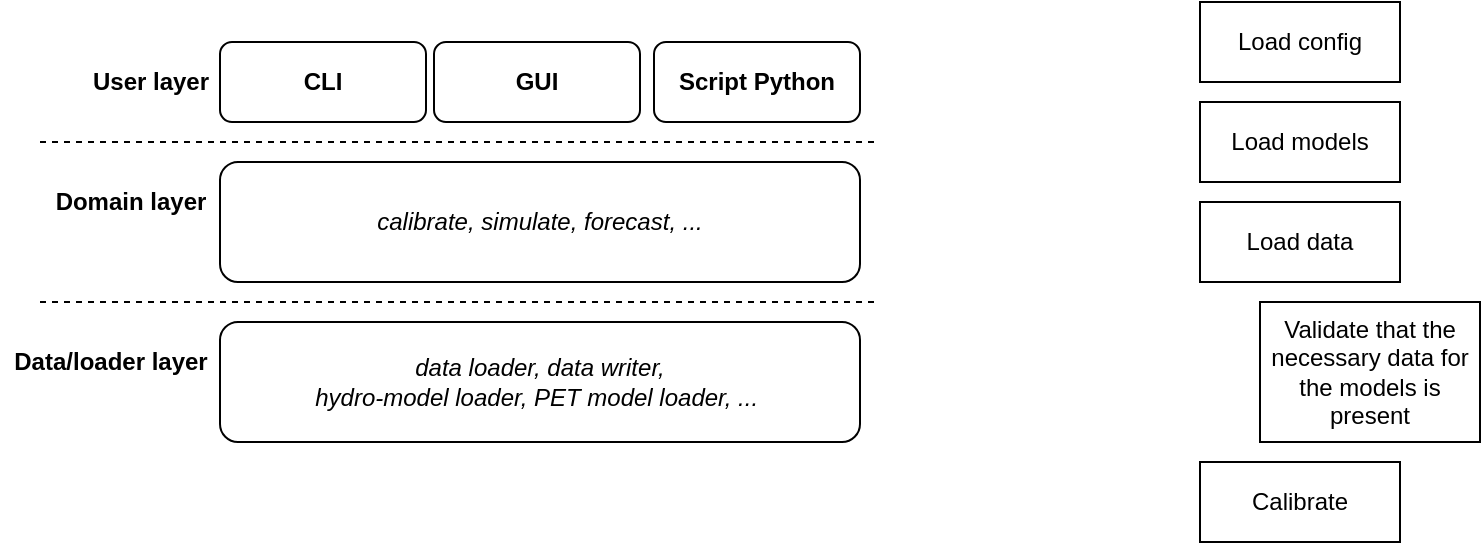 <mxfile version="15.5.4" type="embed"><diagram id="23iRSUPoRavnBvh4doch" name="Page-1"><mxGraphModel dx="1854" dy="1145" grid="1" gridSize="10" guides="1" tooltips="1" connect="1" arrows="1" fold="1" page="1" pageScale="1" pageWidth="827" pageHeight="1169" math="0" shadow="0"><root><mxCell id="0"/><mxCell id="1" parent="0"/><mxCell id="10" value="&lt;b&gt;GUI&lt;/b&gt;" style="rounded=1;whiteSpace=wrap;html=1;" parent="1" vertex="1"><mxGeometry x="-533" y="260" width="103" height="40" as="geometry"/></mxCell><mxCell id="11" value="&lt;b&gt;Script Python&lt;/b&gt;" style="rounded=1;whiteSpace=wrap;html=1;" parent="1" vertex="1"><mxGeometry x="-423" y="260" width="103" height="40" as="geometry"/></mxCell><mxCell id="14" value="&lt;i&gt;calibrate, simulate, forecast, ...&lt;/i&gt;" style="rounded=1;whiteSpace=wrap;html=1;" parent="1" vertex="1"><mxGeometry x="-640" y="320" width="320" height="60" as="geometry"/></mxCell><mxCell id="16" value="&lt;i&gt;data loader, data writer, &lt;br&gt;hydro-model loader, PET model loader, ...&amp;nbsp;&lt;/i&gt;" style="rounded=1;whiteSpace=wrap;html=1;" parent="1" vertex="1"><mxGeometry x="-640" y="400" width="320" height="60" as="geometry"/></mxCell><mxCell id="17" value="&lt;b&gt;CLI&lt;/b&gt;" style="rounded=1;whiteSpace=wrap;html=1;" parent="1" vertex="1"><mxGeometry x="-640" y="260" width="103" height="40" as="geometry"/></mxCell><mxCell id="18" value="&lt;b&gt;Data/loader layer&lt;/b&gt;" style="text;html=1;align=center;verticalAlign=middle;resizable=0;points=[];autosize=1;strokeColor=none;fillColor=none;" parent="1" vertex="1"><mxGeometry x="-750" y="410" width="110" height="20" as="geometry"/></mxCell><mxCell id="19" value="&lt;b&gt;Domain layer&lt;/b&gt;" style="text;html=1;align=center;verticalAlign=middle;resizable=0;points=[];autosize=1;strokeColor=none;fillColor=none;" parent="1" vertex="1"><mxGeometry x="-730" y="330" width="90" height="20" as="geometry"/></mxCell><mxCell id="20" value="&lt;b&gt;User layer&lt;/b&gt;" style="text;html=1;align=center;verticalAlign=middle;resizable=0;points=[];autosize=1;strokeColor=none;fillColor=none;" parent="1" vertex="1"><mxGeometry x="-710" y="270" width="70" height="20" as="geometry"/></mxCell><mxCell id="21" value="" style="endArrow=none;dashed=1;html=1;rounded=0;" parent="1" edge="1"><mxGeometry width="50" height="50" relative="1" as="geometry"><mxPoint x="-730" y="390" as="sourcePoint"/><mxPoint x="-310" y="390" as="targetPoint"/></mxGeometry></mxCell><mxCell id="22" value="" style="endArrow=none;dashed=1;html=1;rounded=0;" parent="1" edge="1"><mxGeometry width="50" height="50" relative="1" as="geometry"><mxPoint x="-730" y="310" as="sourcePoint"/><mxPoint x="-310" y="310" as="targetPoint"/></mxGeometry></mxCell><mxCell id="23" value="Load config" style="rounded=0;whiteSpace=wrap;html=1;" vertex="1" parent="1"><mxGeometry x="-150" y="240" width="100" height="40" as="geometry"/></mxCell><mxCell id="24" value="Load models" style="rounded=0;whiteSpace=wrap;html=1;" vertex="1" parent="1"><mxGeometry x="-150" y="290" width="100" height="40" as="geometry"/></mxCell><mxCell id="25" value="Load data" style="rounded=0;whiteSpace=wrap;html=1;" vertex="1" parent="1"><mxGeometry x="-150" y="340" width="100" height="40" as="geometry"/></mxCell><mxCell id="26" value="Validate that the necessary data for the models is present" style="rounded=0;whiteSpace=wrap;html=1;" vertex="1" parent="1"><mxGeometry x="-120" y="390" width="110" height="70" as="geometry"/></mxCell><mxCell id="28" value="Calibrate" style="rounded=0;whiteSpace=wrap;html=1;" vertex="1" parent="1"><mxGeometry x="-150" y="470" width="100" height="40" as="geometry"/></mxCell></root></mxGraphModel></diagram></mxfile>